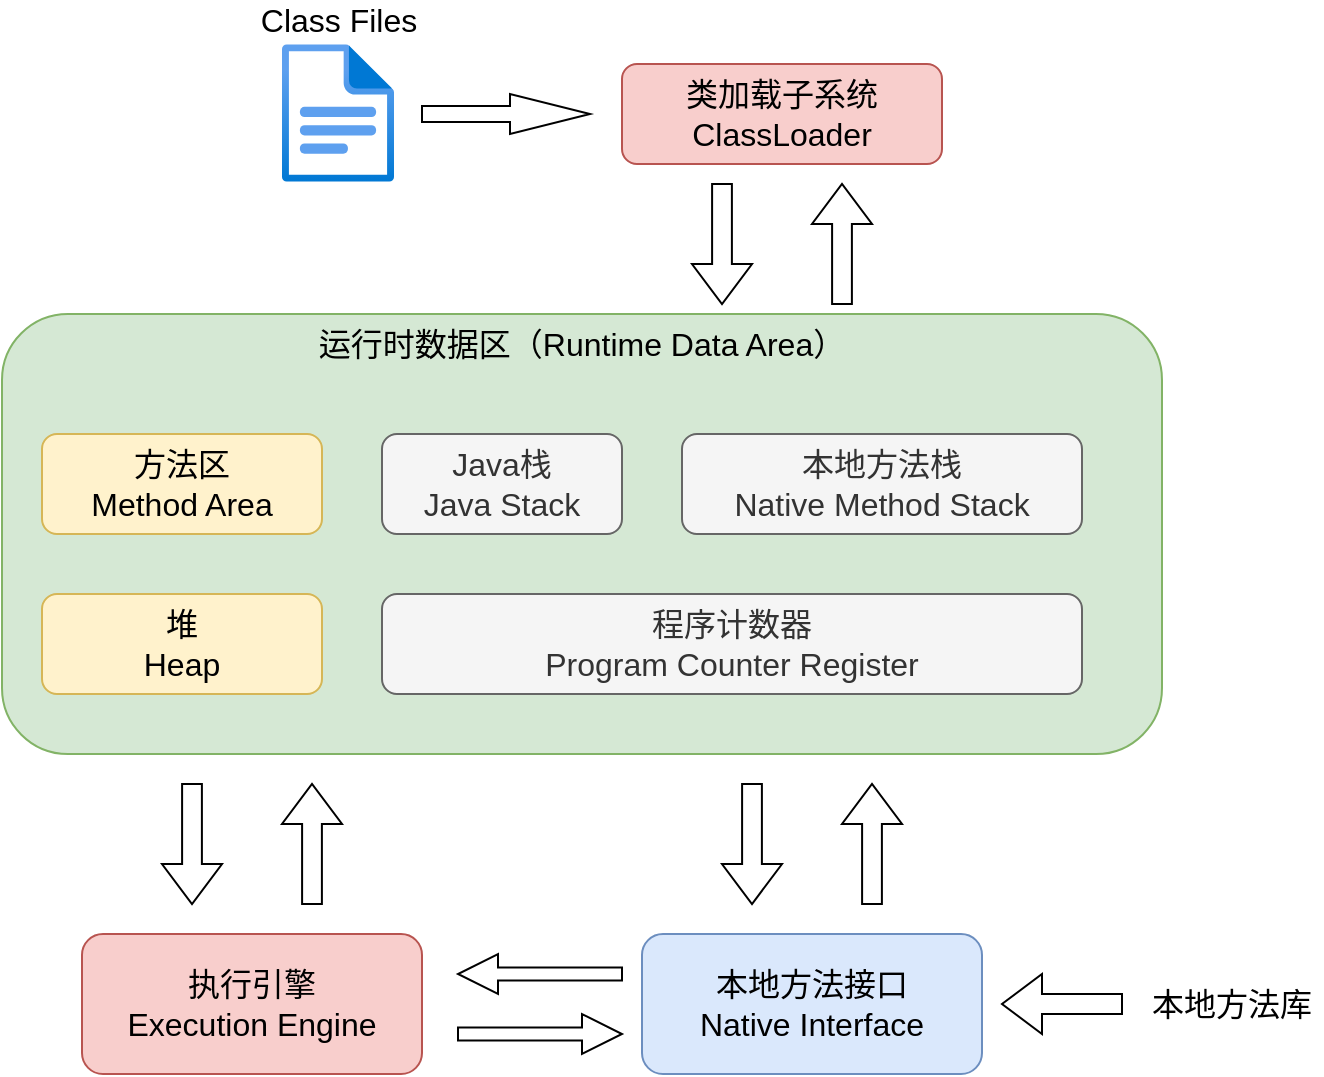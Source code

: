 <mxfile version="15.4.0" type="device"><diagram id="23-E1DK4agk7_d7rSZ2q" name="第 1 页"><mxGraphModel dx="1381" dy="841" grid="1" gridSize="10" guides="1" tooltips="1" connect="1" arrows="1" fold="1" page="1" pageScale="1" pageWidth="320" pageHeight="200" background="#FFFFFF" math="0" shadow="0"><root><mxCell id="0"/><mxCell id="1" parent="0"/><mxCell id="WclqF5LWqY4SmcbPpOZa-20" value="Class Files" style="aspect=fixed;html=1;points=[];align=center;image;fontSize=16;image=img/lib/azure2/general/File.svg;labelPosition=center;verticalLabelPosition=top;verticalAlign=bottom;" vertex="1" parent="1"><mxGeometry x="60" y="65" width="56.0" height="69" as="geometry"/></mxCell><mxCell id="WclqF5LWqY4SmcbPpOZa-26" value="类加载子系统&lt;br&gt;ClassLoader" style="rounded=1;whiteSpace=wrap;html=1;fontSize=16;fillColor=#f8cecc;strokeColor=#b85450;" vertex="1" parent="1"><mxGeometry x="230" y="75" width="160" height="50" as="geometry"/></mxCell><mxCell id="WclqF5LWqY4SmcbPpOZa-27" value="" style="html=1;shadow=0;dashed=0;align=center;verticalAlign=middle;shape=mxgraph.arrows2.arrow;dy=0.6;dx=40;notch=0;fontSize=16;" vertex="1" parent="1"><mxGeometry x="130" y="90" width="84" height="20" as="geometry"/></mxCell><mxCell id="WclqF5LWqY4SmcbPpOZa-30" value="运行时数据区（Runtime Data Area）" style="rounded=1;whiteSpace=wrap;html=1;fontSize=16;labelPosition=center;verticalLabelPosition=top;align=center;verticalAlign=bottom;spacingBottom=-27;fillColor=#d5e8d4;strokeColor=#82b366;" vertex="1" parent="1"><mxGeometry x="-80" y="200" width="580" height="220" as="geometry"/></mxCell><mxCell id="WclqF5LWqY4SmcbPpOZa-31" value="方法区&lt;br&gt;Method Area" style="rounded=1;whiteSpace=wrap;html=1;fontSize=16;fillColor=#fff2cc;strokeColor=#d6b656;" vertex="1" parent="1"><mxGeometry x="-60" y="260" width="140" height="50" as="geometry"/></mxCell><mxCell id="WclqF5LWqY4SmcbPpOZa-32" value="堆&lt;br&gt;Heap" style="rounded=1;whiteSpace=wrap;html=1;fontSize=16;fillColor=#fff2cc;strokeColor=#d6b656;" vertex="1" parent="1"><mxGeometry x="-60" y="340" width="140" height="50" as="geometry"/></mxCell><mxCell id="WclqF5LWqY4SmcbPpOZa-33" value="Java栈&lt;br&gt;Java Stack" style="rounded=1;whiteSpace=wrap;html=1;fontSize=16;fillColor=#f5f5f5;strokeColor=#666666;fontColor=#333333;" vertex="1" parent="1"><mxGeometry x="110" y="260" width="120" height="50" as="geometry"/></mxCell><mxCell id="WclqF5LWqY4SmcbPpOZa-34" value="本地方法栈&lt;br&gt;Native Method Stack" style="rounded=1;whiteSpace=wrap;html=1;fontSize=16;fillColor=#f5f5f5;strokeColor=#666666;fontColor=#333333;" vertex="1" parent="1"><mxGeometry x="260" y="260" width="200" height="50" as="geometry"/></mxCell><mxCell id="WclqF5LWqY4SmcbPpOZa-35" value="程序计数器&lt;br&gt;Program Counter Register" style="rounded=1;whiteSpace=wrap;html=1;fontSize=16;fillColor=#f5f5f5;strokeColor=#666666;fontColor=#333333;" vertex="1" parent="1"><mxGeometry x="110" y="340" width="350" height="50" as="geometry"/></mxCell><mxCell id="WclqF5LWqY4SmcbPpOZa-37" value="" style="html=1;shadow=0;dashed=0;align=center;verticalAlign=middle;shape=mxgraph.arrows2.arrow;dy=0.67;dx=20;notch=0;fontSize=16;rotation=90;" vertex="1" parent="1"><mxGeometry x="-15" y="450" width="60" height="30" as="geometry"/></mxCell><mxCell id="WclqF5LWqY4SmcbPpOZa-38" value="" style="html=1;shadow=0;dashed=0;align=center;verticalAlign=middle;shape=mxgraph.arrows2.arrow;dy=0.67;dx=20;notch=0;fontSize=16;rotation=-90;" vertex="1" parent="1"><mxGeometry x="45" y="450" width="60" height="30" as="geometry"/></mxCell><mxCell id="WclqF5LWqY4SmcbPpOZa-39" value="执行引擎&lt;br&gt;Execution Engine" style="rounded=1;whiteSpace=wrap;html=1;fontSize=16;fillColor=#f8cecc;strokeColor=#b85450;" vertex="1" parent="1"><mxGeometry x="-40" y="510" width="170" height="70" as="geometry"/></mxCell><mxCell id="WclqF5LWqY4SmcbPpOZa-40" value="本地方法接口&lt;br&gt;Native Interface" style="rounded=1;whiteSpace=wrap;html=1;fontSize=16;fillColor=#dae8fc;strokeColor=#6c8ebf;" vertex="1" parent="1"><mxGeometry x="240" y="510" width="170" height="70" as="geometry"/></mxCell><mxCell id="WclqF5LWqY4SmcbPpOZa-44" value="" style="html=1;shadow=0;dashed=0;align=center;verticalAlign=middle;shape=mxgraph.arrows2.arrow;dy=0.67;dx=20;notch=0;fontSize=16;rotation=90;" vertex="1" parent="1"><mxGeometry x="265" y="450" width="60" height="30" as="geometry"/></mxCell><mxCell id="WclqF5LWqY4SmcbPpOZa-45" value="" style="html=1;shadow=0;dashed=0;align=center;verticalAlign=middle;shape=mxgraph.arrows2.arrow;dy=0.67;dx=20;notch=0;fontSize=16;rotation=-90;" vertex="1" parent="1"><mxGeometry x="325" y="450" width="60" height="30" as="geometry"/></mxCell><mxCell id="WclqF5LWqY4SmcbPpOZa-46" value="" style="html=1;shadow=0;dashed=0;align=center;verticalAlign=middle;shape=mxgraph.arrows2.arrow;dy=0.67;dx=20;notch=0;fontSize=16;rotation=-180;" vertex="1" parent="1"><mxGeometry x="148" y="520" width="82" height="20" as="geometry"/></mxCell><mxCell id="WclqF5LWqY4SmcbPpOZa-48" value="" style="html=1;shadow=0;dashed=0;align=center;verticalAlign=middle;shape=mxgraph.arrows2.arrow;dy=0.67;dx=20;notch=0;fontSize=16;rotation=0;" vertex="1" parent="1"><mxGeometry x="148" y="550" width="82" height="20" as="geometry"/></mxCell><mxCell id="WclqF5LWqY4SmcbPpOZa-49" value="" style="html=1;shadow=0;dashed=0;align=center;verticalAlign=middle;shape=mxgraph.arrows2.arrow;dy=0.67;dx=20;notch=0;fontSize=16;rotation=-180;" vertex="1" parent="1"><mxGeometry x="420" y="530" width="60" height="30" as="geometry"/></mxCell><mxCell id="WclqF5LWqY4SmcbPpOZa-50" value="" style="html=1;shadow=0;dashed=0;align=center;verticalAlign=middle;shape=mxgraph.arrows2.arrow;dy=0.67;dx=20;notch=0;fontSize=16;rotation=90;" vertex="1" parent="1"><mxGeometry x="250" y="150" width="60" height="30" as="geometry"/></mxCell><mxCell id="WclqF5LWqY4SmcbPpOZa-51" value="" style="html=1;shadow=0;dashed=0;align=center;verticalAlign=middle;shape=mxgraph.arrows2.arrow;dy=0.67;dx=20;notch=0;fontSize=16;rotation=-90;" vertex="1" parent="1"><mxGeometry x="310" y="150" width="60" height="30" as="geometry"/></mxCell><mxCell id="WclqF5LWqY4SmcbPpOZa-53" value="本地方法库" style="text;html=1;strokeColor=none;fillColor=none;align=center;verticalAlign=middle;whiteSpace=wrap;rounded=0;fontSize=16;" vertex="1" parent="1"><mxGeometry x="490" y="525" width="90" height="40" as="geometry"/></mxCell></root></mxGraphModel></diagram></mxfile>